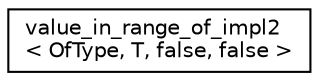 digraph "Graphical Class Hierarchy"
{
 // LATEX_PDF_SIZE
  edge [fontname="Helvetica",fontsize="10",labelfontname="Helvetica",labelfontsize="10"];
  node [fontname="Helvetica",fontsize="10",shape=record];
  rankdir="LR";
  Node0 [label="value_in_range_of_impl2\l\< OfType, T, false, false \>",height=0.2,width=0.4,color="black", fillcolor="white", style="filled",URL="$structdetail_1_1value__in__range__of__impl2_3_01OfType_00_01T_00_01false_00_01false_01_4.html",tooltip=" "];
}
